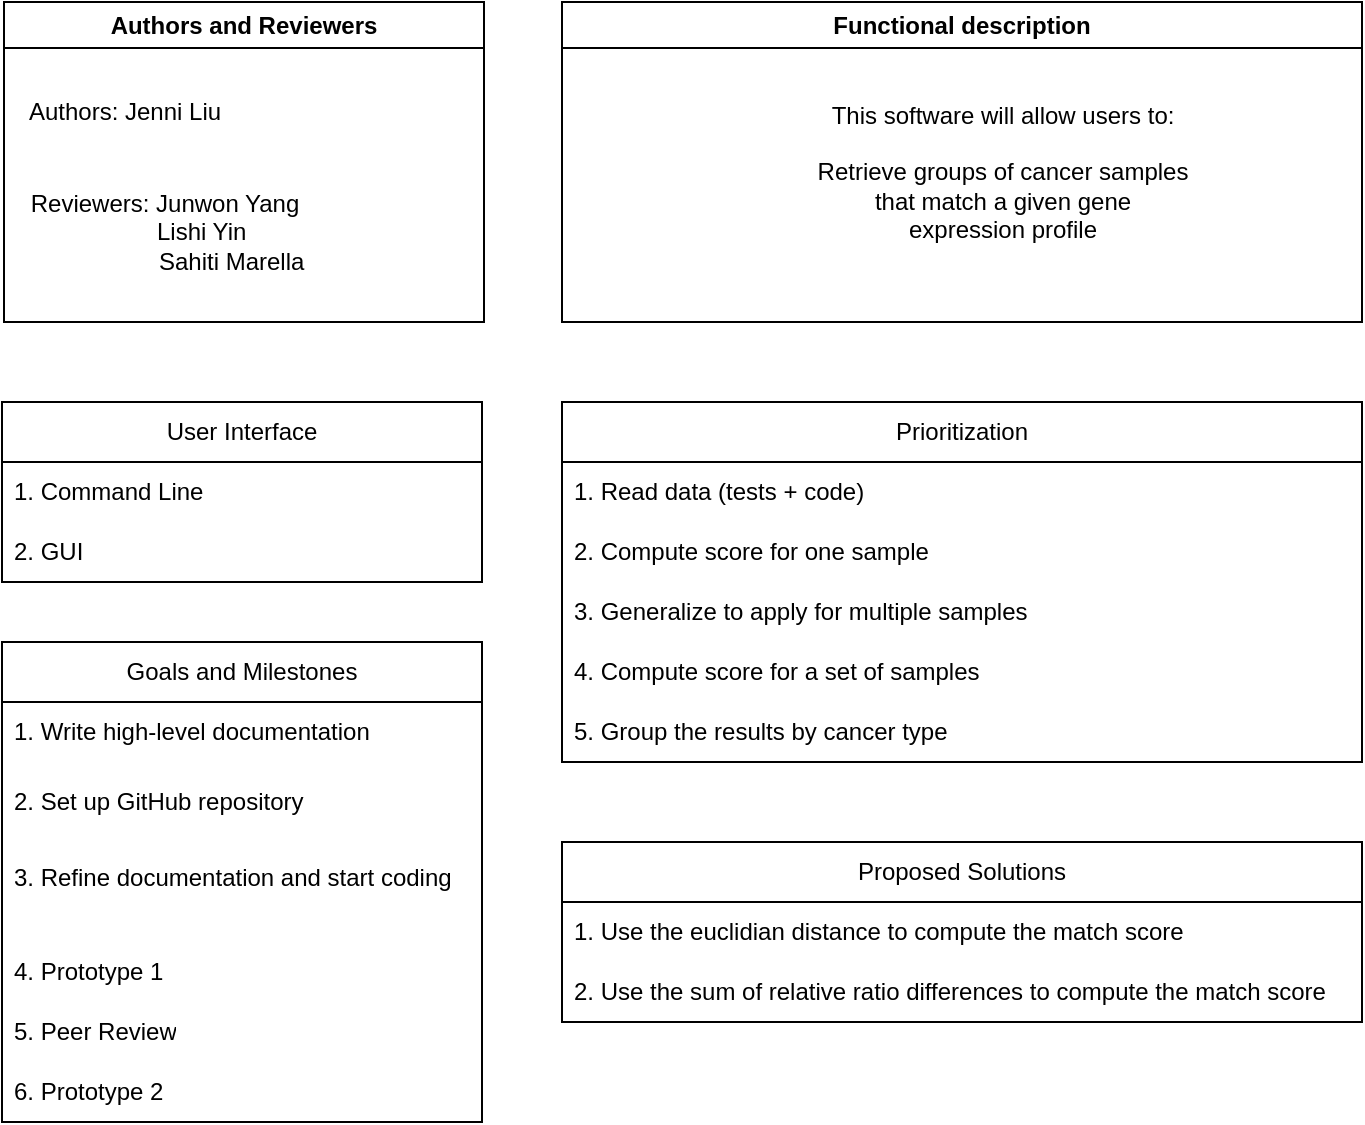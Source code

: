 <mxfile version="20.8.16" type="device"><diagram id="IHLhus_wSBSTvys8YZx3" name="Seite-1"><mxGraphModel dx="984" dy="636" grid="1" gridSize="10" guides="1" tooltips="1" connect="1" arrows="1" fold="1" page="1" pageScale="1" pageWidth="827" pageHeight="1169" math="0" shadow="0"><root><mxCell id="0"/><mxCell id="1" parent="0"/><mxCell id="tllS0muq9OJCjfdbSqRJ-1" value="Functional description" style="swimlane;whiteSpace=wrap;html=1;" parent="1" vertex="1"><mxGeometry x="360" y="80" width="400" height="160" as="geometry"/></mxCell><mxCell id="tllS0muq9OJCjfdbSqRJ-2" value="This software will allow users to:&lt;br&gt;&lt;br&gt;Retrieve groups of cancer&amp;nbsp;samples &lt;br&gt;that match a given gene &lt;br&gt;expression profile" style="text;html=1;align=center;verticalAlign=middle;resizable=0;points=[];autosize=1;strokeColor=none;fillColor=none;" parent="tllS0muq9OJCjfdbSqRJ-1" vertex="1"><mxGeometry x="115" y="40" width="210" height="90" as="geometry"/></mxCell><mxCell id="tllS0muq9OJCjfdbSqRJ-8" value="Authors and Reviewers" style="swimlane;whiteSpace=wrap;html=1;" parent="1" vertex="1"><mxGeometry x="81" y="80" width="240" height="160" as="geometry"/></mxCell><mxCell id="tllS0muq9OJCjfdbSqRJ-9" value="Authors: Jenni Liu" style="text;html=1;align=center;verticalAlign=middle;resizable=0;points=[];autosize=1;strokeColor=none;fillColor=none;" parent="tllS0muq9OJCjfdbSqRJ-8" vertex="1"><mxGeometry y="40" width="120" height="30" as="geometry"/></mxCell><mxCell id="tllS0muq9OJCjfdbSqRJ-10" value="Reviewers: Junwon Yang&lt;br&gt;&amp;nbsp; &amp;nbsp; &amp;nbsp; &amp;nbsp; &amp;nbsp; &amp;nbsp;Lishi Yin&lt;br&gt;&lt;span style=&quot;white-space: pre;&quot;&gt;&#9;&lt;/span&gt;&lt;span style=&quot;white-space: pre;&quot;&gt;&#9;&lt;/span&gt;&amp;nbsp; &amp;nbsp; Sahiti Marella" style="text;html=1;align=center;verticalAlign=middle;resizable=0;points=[];autosize=1;strokeColor=none;fillColor=none;" parent="tllS0muq9OJCjfdbSqRJ-8" vertex="1"><mxGeometry y="85" width="160" height="60" as="geometry"/></mxCell><mxCell id="tllS0muq9OJCjfdbSqRJ-11" value="User Interface" style="swimlane;fontStyle=0;childLayout=stackLayout;horizontal=1;startSize=30;horizontalStack=0;resizeParent=1;resizeParentMax=0;resizeLast=0;collapsible=1;marginBottom=0;whiteSpace=wrap;html=1;" parent="1" vertex="1"><mxGeometry x="80" y="280" width="240" height="90" as="geometry"/></mxCell><mxCell id="tllS0muq9OJCjfdbSqRJ-12" value="1. Command Line" style="text;strokeColor=none;fillColor=none;align=left;verticalAlign=middle;spacingLeft=4;spacingRight=4;overflow=hidden;points=[[0,0.5],[1,0.5]];portConstraint=eastwest;rotatable=0;whiteSpace=wrap;html=1;" parent="tllS0muq9OJCjfdbSqRJ-11" vertex="1"><mxGeometry y="30" width="240" height="30" as="geometry"/></mxCell><mxCell id="tllS0muq9OJCjfdbSqRJ-13" value="2. GUI" style="text;strokeColor=none;fillColor=none;align=left;verticalAlign=middle;spacingLeft=4;spacingRight=4;overflow=hidden;points=[[0,0.5],[1,0.5]];portConstraint=eastwest;rotatable=0;whiteSpace=wrap;html=1;" parent="tllS0muq9OJCjfdbSqRJ-11" vertex="1"><mxGeometry y="60" width="240" height="30" as="geometry"/></mxCell><mxCell id="tllS0muq9OJCjfdbSqRJ-15" value="Prioritization" style="swimlane;fontStyle=0;childLayout=stackLayout;horizontal=1;startSize=30;horizontalStack=0;resizeParent=1;resizeParentMax=0;resizeLast=0;collapsible=1;marginBottom=0;whiteSpace=wrap;html=1;" parent="1" vertex="1"><mxGeometry x="360" y="280" width="400" height="180" as="geometry"/></mxCell><mxCell id="tllS0muq9OJCjfdbSqRJ-16" value="1. Read data (tests + code)" style="text;strokeColor=none;fillColor=none;align=left;verticalAlign=middle;spacingLeft=4;spacingRight=4;overflow=hidden;points=[[0,0.5],[1,0.5]];portConstraint=eastwest;rotatable=0;whiteSpace=wrap;html=1;" parent="tllS0muq9OJCjfdbSqRJ-15" vertex="1"><mxGeometry y="30" width="400" height="30" as="geometry"/></mxCell><mxCell id="tllS0muq9OJCjfdbSqRJ-17" value="2. Compute score for one sample" style="text;strokeColor=none;fillColor=none;align=left;verticalAlign=middle;spacingLeft=4;spacingRight=4;overflow=hidden;points=[[0,0.5],[1,0.5]];portConstraint=eastwest;rotatable=0;whiteSpace=wrap;html=1;" parent="tllS0muq9OJCjfdbSqRJ-15" vertex="1"><mxGeometry y="60" width="400" height="30" as="geometry"/></mxCell><mxCell id="tllS0muq9OJCjfdbSqRJ-18" value="3. Generalize to apply for multiple samples" style="text;strokeColor=none;fillColor=none;align=left;verticalAlign=middle;spacingLeft=4;spacingRight=4;overflow=hidden;points=[[0,0.5],[1,0.5]];portConstraint=eastwest;rotatable=0;whiteSpace=wrap;html=1;" parent="tllS0muq9OJCjfdbSqRJ-15" vertex="1"><mxGeometry y="90" width="400" height="30" as="geometry"/></mxCell><mxCell id="tllS0muq9OJCjfdbSqRJ-30" value="4. Compute score for a set of samples" style="text;strokeColor=none;fillColor=none;align=left;verticalAlign=middle;spacingLeft=4;spacingRight=4;overflow=hidden;points=[[0,0.5],[1,0.5]];portConstraint=eastwest;rotatable=0;whiteSpace=wrap;html=1;" parent="tllS0muq9OJCjfdbSqRJ-15" vertex="1"><mxGeometry y="120" width="400" height="30" as="geometry"/></mxCell><mxCell id="tllS0muq9OJCjfdbSqRJ-35" value="5. Group the results by cancer type" style="text;strokeColor=none;fillColor=none;align=left;verticalAlign=middle;spacingLeft=4;spacingRight=4;overflow=hidden;points=[[0,0.5],[1,0.5]];portConstraint=eastwest;rotatable=0;whiteSpace=wrap;html=1;" parent="tllS0muq9OJCjfdbSqRJ-15" vertex="1"><mxGeometry y="150" width="400" height="30" as="geometry"/></mxCell><mxCell id="tllS0muq9OJCjfdbSqRJ-19" value="Goals and Milestones" style="swimlane;fontStyle=0;childLayout=stackLayout;horizontal=1;startSize=30;horizontalStack=0;resizeParent=1;resizeParentMax=0;resizeLast=0;collapsible=1;marginBottom=0;whiteSpace=wrap;html=1;" parent="1" vertex="1"><mxGeometry x="80" y="400" width="240" height="240" as="geometry"/></mxCell><mxCell id="tllS0muq9OJCjfdbSqRJ-20" value="1. Write high-level documentation" style="text;strokeColor=none;fillColor=none;align=left;verticalAlign=middle;spacingLeft=4;spacingRight=4;overflow=hidden;points=[[0,0.5],[1,0.5]];portConstraint=eastwest;rotatable=0;whiteSpace=wrap;html=1;" parent="tllS0muq9OJCjfdbSqRJ-19" vertex="1"><mxGeometry y="30" width="240" height="30" as="geometry"/></mxCell><mxCell id="tllS0muq9OJCjfdbSqRJ-21" value="2. Set up GitHub repository" style="text;strokeColor=none;fillColor=none;align=left;verticalAlign=middle;spacingLeft=4;spacingRight=4;overflow=hidden;points=[[0,0.5],[1,0.5]];portConstraint=eastwest;rotatable=0;whiteSpace=wrap;html=1;" parent="tllS0muq9OJCjfdbSqRJ-19" vertex="1"><mxGeometry y="60" width="240" height="40" as="geometry"/></mxCell><mxCell id="tllS0muq9OJCjfdbSqRJ-22" value="3. Refine documentation and start coding&lt;br&gt;&amp;nbsp;" style="text;strokeColor=none;fillColor=none;align=left;verticalAlign=middle;spacingLeft=4;spacingRight=4;overflow=hidden;points=[[0,0.5],[1,0.5]];portConstraint=eastwest;rotatable=0;whiteSpace=wrap;html=1;" parent="tllS0muq9OJCjfdbSqRJ-19" vertex="1"><mxGeometry y="100" width="240" height="50" as="geometry"/></mxCell><mxCell id="tllS0muq9OJCjfdbSqRJ-24" value="4. Prototype 1" style="text;strokeColor=none;fillColor=none;align=left;verticalAlign=middle;spacingLeft=4;spacingRight=4;overflow=hidden;points=[[0,0.5],[1,0.5]];portConstraint=eastwest;rotatable=0;whiteSpace=wrap;html=1;" parent="tllS0muq9OJCjfdbSqRJ-19" vertex="1"><mxGeometry y="150" width="240" height="30" as="geometry"/></mxCell><mxCell id="tllS0muq9OJCjfdbSqRJ-28" value="5. Peer Review" style="text;strokeColor=none;fillColor=none;align=left;verticalAlign=middle;spacingLeft=4;spacingRight=4;overflow=hidden;points=[[0,0.5],[1,0.5]];portConstraint=eastwest;rotatable=0;whiteSpace=wrap;html=1;" parent="tllS0muq9OJCjfdbSqRJ-19" vertex="1"><mxGeometry y="180" width="240" height="30" as="geometry"/></mxCell><mxCell id="tllS0muq9OJCjfdbSqRJ-27" value="6. Prototype 2" style="text;strokeColor=none;fillColor=none;align=left;verticalAlign=middle;spacingLeft=4;spacingRight=4;overflow=hidden;points=[[0,0.5],[1,0.5]];portConstraint=eastwest;rotatable=0;whiteSpace=wrap;html=1;" parent="tllS0muq9OJCjfdbSqRJ-19" vertex="1"><mxGeometry y="210" width="240" height="30" as="geometry"/></mxCell><mxCell id="tllS0muq9OJCjfdbSqRJ-31" value="Proposed Solutions" style="swimlane;fontStyle=0;childLayout=stackLayout;horizontal=1;startSize=30;horizontalStack=0;resizeParent=1;resizeParentMax=0;resizeLast=0;collapsible=1;marginBottom=0;whiteSpace=wrap;html=1;" parent="1" vertex="1"><mxGeometry x="360" y="500" width="400" height="90" as="geometry"/></mxCell><mxCell id="tllS0muq9OJCjfdbSqRJ-32" value="1. Use the euclidian distance to compute the match score" style="text;strokeColor=none;fillColor=none;align=left;verticalAlign=middle;spacingLeft=4;spacingRight=4;overflow=hidden;points=[[0,0.5],[1,0.5]];portConstraint=eastwest;rotatable=0;whiteSpace=wrap;html=1;" parent="tllS0muq9OJCjfdbSqRJ-31" vertex="1"><mxGeometry y="30" width="400" height="30" as="geometry"/></mxCell><mxCell id="tllS0muq9OJCjfdbSqRJ-33" value="2. Use the sum of relative ratio differences to compute the match score" style="text;strokeColor=none;fillColor=none;align=left;verticalAlign=middle;spacingLeft=4;spacingRight=4;overflow=hidden;points=[[0,0.5],[1,0.5]];portConstraint=eastwest;rotatable=0;whiteSpace=wrap;html=1;" parent="tllS0muq9OJCjfdbSqRJ-31" vertex="1"><mxGeometry y="60" width="400" height="30" as="geometry"/></mxCell></root></mxGraphModel></diagram></mxfile>